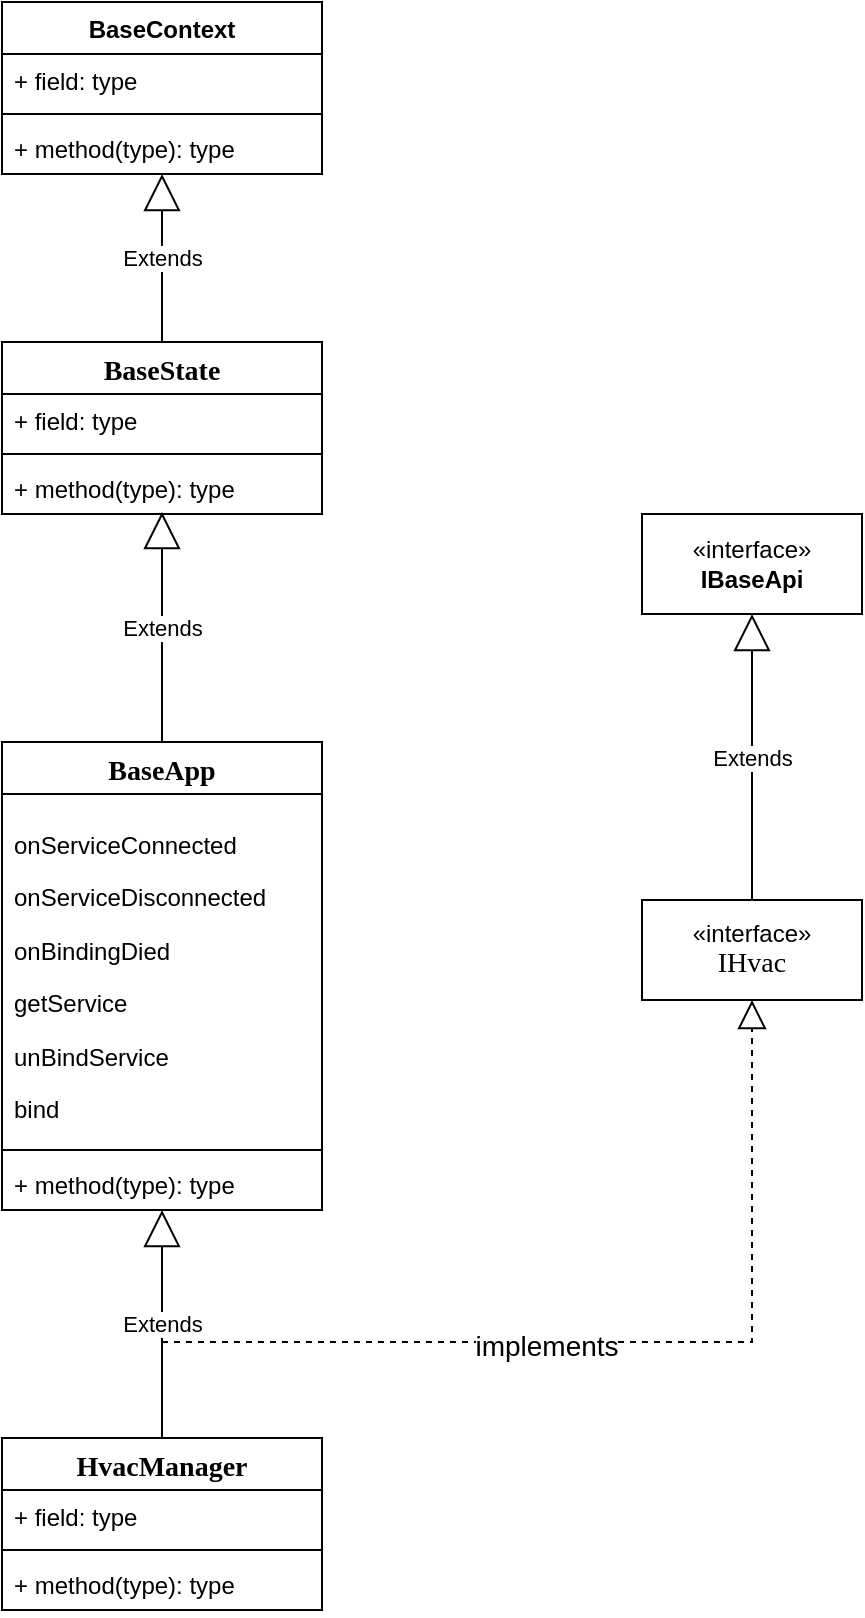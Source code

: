 <mxfile version="24.1.0" type="github">
  <diagram name="Page-1" id="-Qllb_CpZKkKI1zAppgv">
    <mxGraphModel dx="2074" dy="2206" grid="1" gridSize="10" guides="1" tooltips="1" connect="1" arrows="1" fold="1" page="1" pageScale="1" pageWidth="850" pageHeight="1100" math="0" shadow="0">
      <root>
        <mxCell id="0" />
        <mxCell id="1" parent="0" />
        <mxCell id="f-CkhcNsLTVHLY6D5ljz-1" value="&lt;span style=&quot;font-size:10.5pt;mso-bidi-font-size:&lt;br/&gt;11.0pt;font-family:&amp;quot;Calibri&amp;quot;,&amp;quot;sans-serif&amp;quot;;mso-ascii-theme-font:minor-latin;&lt;br/&gt;mso-fareast-font-family:宋体;mso-fareast-theme-font:minor-fareast;mso-hansi-theme-font:&lt;br/&gt;minor-latin;mso-bidi-font-family:&amp;quot;Times New Roman&amp;quot;;mso-bidi-theme-font:minor-bidi;&lt;br/&gt;mso-ansi-language:EN-US;mso-fareast-language:ZH-CN;mso-bidi-language:AR-SA&quot; lang=&quot;EN-US&quot;&gt;BaseApp&lt;/span&gt;" style="swimlane;fontStyle=1;align=center;verticalAlign=top;childLayout=stackLayout;horizontal=1;startSize=26;horizontalStack=0;resizeParent=1;resizeParentMax=0;resizeLast=0;collapsible=1;marginBottom=0;whiteSpace=wrap;html=1;" parent="1" vertex="1">
          <mxGeometry x="240" y="330" width="160" height="234" as="geometry" />
        </mxCell>
        <mxCell id="f-CkhcNsLTVHLY6D5ljz-2" value="&lt;p class=&quot;MsoNormal&quot;&gt;&lt;span style=&quot;background-color: initial;&quot;&gt;onServiceConnected&lt;/span&gt;&lt;br&gt;&lt;/p&gt;&lt;p class=&quot;MsoNormal&quot;&gt;&lt;span lang=&quot;EN-US&quot;&gt;onServiceDisconnected&lt;/span&gt;&lt;/p&gt;&lt;p class=&quot;MsoNormal&quot;&gt;&lt;span lang=&quot;EN-US&quot;&gt;onBindingDied&lt;/span&gt;&lt;/p&gt;&lt;p class=&quot;MsoNormal&quot;&gt;&lt;span lang=&quot;EN-US&quot;&gt;getService&lt;/span&gt;&lt;/p&gt;&lt;p class=&quot;MsoNormal&quot;&gt;&lt;span lang=&quot;EN-US&quot;&gt;unBindService&lt;/span&gt;&lt;/p&gt;&lt;p class=&quot;MsoNormal&quot;&gt;&lt;span lang=&quot;EN-US&quot;&gt;bind&lt;/span&gt;&lt;/p&gt;" style="text;strokeColor=none;fillColor=none;align=left;verticalAlign=top;spacingLeft=4;spacingRight=4;overflow=hidden;rotatable=0;points=[[0,0.5],[1,0.5]];portConstraint=eastwest;whiteSpace=wrap;html=1;" parent="f-CkhcNsLTVHLY6D5ljz-1" vertex="1">
          <mxGeometry y="26" width="160" height="174" as="geometry" />
        </mxCell>
        <mxCell id="f-CkhcNsLTVHLY6D5ljz-3" value="" style="line;strokeWidth=1;fillColor=none;align=left;verticalAlign=middle;spacingTop=-1;spacingLeft=3;spacingRight=3;rotatable=0;labelPosition=right;points=[];portConstraint=eastwest;strokeColor=inherit;" parent="f-CkhcNsLTVHLY6D5ljz-1" vertex="1">
          <mxGeometry y="200" width="160" height="8" as="geometry" />
        </mxCell>
        <mxCell id="f-CkhcNsLTVHLY6D5ljz-4" value="+ method(type): type" style="text;strokeColor=none;fillColor=none;align=left;verticalAlign=top;spacingLeft=4;spacingRight=4;overflow=hidden;rotatable=0;points=[[0,0.5],[1,0.5]];portConstraint=eastwest;whiteSpace=wrap;html=1;" parent="f-CkhcNsLTVHLY6D5ljz-1" vertex="1">
          <mxGeometry y="208" width="160" height="26" as="geometry" />
        </mxCell>
        <mxCell id="f-CkhcNsLTVHLY6D5ljz-5" value="&lt;span style=&quot;font-size:10.5pt;mso-bidi-font-size:&lt;br/&gt;11.0pt;font-family:&amp;quot;Calibri&amp;quot;,&amp;quot;sans-serif&amp;quot;;mso-ascii-theme-font:minor-latin;&lt;br/&gt;mso-fareast-font-family:宋体;mso-fareast-theme-font:minor-fareast;mso-hansi-theme-font:&lt;br/&gt;minor-latin;mso-bidi-font-family:&amp;quot;Times New Roman&amp;quot;;mso-bidi-theme-font:minor-bidi;&lt;br/&gt;mso-ansi-language:EN-US;mso-fareast-language:ZH-CN;mso-bidi-language:AR-SA&quot; lang=&quot;EN-US&quot;&gt;BaseState&lt;/span&gt;" style="swimlane;fontStyle=1;align=center;verticalAlign=top;childLayout=stackLayout;horizontal=1;startSize=26;horizontalStack=0;resizeParent=1;resizeParentMax=0;resizeLast=0;collapsible=1;marginBottom=0;whiteSpace=wrap;html=1;" parent="1" vertex="1">
          <mxGeometry x="240" y="130" width="160" height="86" as="geometry" />
        </mxCell>
        <mxCell id="f-CkhcNsLTVHLY6D5ljz-6" value="+ field: type" style="text;strokeColor=none;fillColor=none;align=left;verticalAlign=top;spacingLeft=4;spacingRight=4;overflow=hidden;rotatable=0;points=[[0,0.5],[1,0.5]];portConstraint=eastwest;whiteSpace=wrap;html=1;" parent="f-CkhcNsLTVHLY6D5ljz-5" vertex="1">
          <mxGeometry y="26" width="160" height="26" as="geometry" />
        </mxCell>
        <mxCell id="f-CkhcNsLTVHLY6D5ljz-7" value="" style="line;strokeWidth=1;fillColor=none;align=left;verticalAlign=middle;spacingTop=-1;spacingLeft=3;spacingRight=3;rotatable=0;labelPosition=right;points=[];portConstraint=eastwest;strokeColor=inherit;" parent="f-CkhcNsLTVHLY6D5ljz-5" vertex="1">
          <mxGeometry y="52" width="160" height="8" as="geometry" />
        </mxCell>
        <mxCell id="f-CkhcNsLTVHLY6D5ljz-8" value="+ method(type): type" style="text;strokeColor=none;fillColor=none;align=left;verticalAlign=top;spacingLeft=4;spacingRight=4;overflow=hidden;rotatable=0;points=[[0,0.5],[1,0.5]];portConstraint=eastwest;whiteSpace=wrap;html=1;" parent="f-CkhcNsLTVHLY6D5ljz-5" vertex="1">
          <mxGeometry y="60" width="160" height="26" as="geometry" />
        </mxCell>
        <mxCell id="f-CkhcNsLTVHLY6D5ljz-10" value="Extends" style="endArrow=block;endSize=16;endFill=0;html=1;rounded=0;exitX=0.5;exitY=0;exitDx=0;exitDy=0;entryX=0.5;entryY=0.962;entryDx=0;entryDy=0;entryPerimeter=0;" parent="1" source="f-CkhcNsLTVHLY6D5ljz-1" target="f-CkhcNsLTVHLY6D5ljz-8" edge="1">
          <mxGeometry width="160" relative="1" as="geometry">
            <mxPoint x="450" y="500" as="sourcePoint" />
            <mxPoint x="320" y="230" as="targetPoint" />
          </mxGeometry>
        </mxCell>
        <mxCell id="f-CkhcNsLTVHLY6D5ljz-11" value="BaseContext" style="swimlane;fontStyle=1;align=center;verticalAlign=top;childLayout=stackLayout;horizontal=1;startSize=26;horizontalStack=0;resizeParent=1;resizeParentMax=0;resizeLast=0;collapsible=1;marginBottom=0;whiteSpace=wrap;html=1;" parent="1" vertex="1">
          <mxGeometry x="240" y="-40" width="160" height="86" as="geometry" />
        </mxCell>
        <mxCell id="f-CkhcNsLTVHLY6D5ljz-12" value="+ field: type" style="text;strokeColor=none;fillColor=none;align=left;verticalAlign=top;spacingLeft=4;spacingRight=4;overflow=hidden;rotatable=0;points=[[0,0.5],[1,0.5]];portConstraint=eastwest;whiteSpace=wrap;html=1;" parent="f-CkhcNsLTVHLY6D5ljz-11" vertex="1">
          <mxGeometry y="26" width="160" height="26" as="geometry" />
        </mxCell>
        <mxCell id="f-CkhcNsLTVHLY6D5ljz-13" value="" style="line;strokeWidth=1;fillColor=none;align=left;verticalAlign=middle;spacingTop=-1;spacingLeft=3;spacingRight=3;rotatable=0;labelPosition=right;points=[];portConstraint=eastwest;strokeColor=inherit;" parent="f-CkhcNsLTVHLY6D5ljz-11" vertex="1">
          <mxGeometry y="52" width="160" height="8" as="geometry" />
        </mxCell>
        <mxCell id="f-CkhcNsLTVHLY6D5ljz-14" value="+ method(type): type" style="text;strokeColor=none;fillColor=none;align=left;verticalAlign=top;spacingLeft=4;spacingRight=4;overflow=hidden;rotatable=0;points=[[0,0.5],[1,0.5]];portConstraint=eastwest;whiteSpace=wrap;html=1;" parent="f-CkhcNsLTVHLY6D5ljz-11" vertex="1">
          <mxGeometry y="60" width="160" height="26" as="geometry" />
        </mxCell>
        <mxCell id="f-CkhcNsLTVHLY6D5ljz-15" value="Extends" style="endArrow=block;endSize=16;endFill=0;html=1;rounded=0;exitX=0.5;exitY=0;exitDx=0;exitDy=0;" parent="1" source="f-CkhcNsLTVHLY6D5ljz-5" target="f-CkhcNsLTVHLY6D5ljz-14" edge="1">
          <mxGeometry width="160" relative="1" as="geometry">
            <mxPoint x="580" y="185" as="sourcePoint" />
            <mxPoint x="580" y="70" as="targetPoint" />
          </mxGeometry>
        </mxCell>
        <mxCell id="f-CkhcNsLTVHLY6D5ljz-16" value="&lt;span style=&quot;font-size:10.5pt;mso-bidi-font-size:&lt;br/&gt;11.0pt;font-family:&amp;quot;Calibri&amp;quot;,&amp;quot;sans-serif&amp;quot;;mso-ascii-theme-font:minor-latin;&lt;br/&gt;mso-fareast-font-family:宋体;mso-fareast-theme-font:minor-fareast;mso-hansi-theme-font:&lt;br/&gt;minor-latin;mso-bidi-font-family:&amp;quot;Times New Roman&amp;quot;;mso-bidi-theme-font:minor-bidi;&lt;br/&gt;mso-ansi-language:EN-US;mso-fareast-language:ZH-CN;mso-bidi-language:AR-SA&quot; lang=&quot;EN-US&quot;&gt;HvacManager&lt;/span&gt;" style="swimlane;fontStyle=1;align=center;verticalAlign=top;childLayout=stackLayout;horizontal=1;startSize=26;horizontalStack=0;resizeParent=1;resizeParentMax=0;resizeLast=0;collapsible=1;marginBottom=0;whiteSpace=wrap;html=1;" parent="1" vertex="1">
          <mxGeometry x="240" y="678" width="160" height="86" as="geometry" />
        </mxCell>
        <mxCell id="f-CkhcNsLTVHLY6D5ljz-17" value="+ field: type" style="text;strokeColor=none;fillColor=none;align=left;verticalAlign=top;spacingLeft=4;spacingRight=4;overflow=hidden;rotatable=0;points=[[0,0.5],[1,0.5]];portConstraint=eastwest;whiteSpace=wrap;html=1;" parent="f-CkhcNsLTVHLY6D5ljz-16" vertex="1">
          <mxGeometry y="26" width="160" height="26" as="geometry" />
        </mxCell>
        <mxCell id="f-CkhcNsLTVHLY6D5ljz-18" value="" style="line;strokeWidth=1;fillColor=none;align=left;verticalAlign=middle;spacingTop=-1;spacingLeft=3;spacingRight=3;rotatable=0;labelPosition=right;points=[];portConstraint=eastwest;strokeColor=inherit;" parent="f-CkhcNsLTVHLY6D5ljz-16" vertex="1">
          <mxGeometry y="52" width="160" height="8" as="geometry" />
        </mxCell>
        <mxCell id="f-CkhcNsLTVHLY6D5ljz-19" value="+ method(type): type" style="text;strokeColor=none;fillColor=none;align=left;verticalAlign=top;spacingLeft=4;spacingRight=4;overflow=hidden;rotatable=0;points=[[0,0.5],[1,0.5]];portConstraint=eastwest;whiteSpace=wrap;html=1;" parent="f-CkhcNsLTVHLY6D5ljz-16" vertex="1">
          <mxGeometry y="60" width="160" height="26" as="geometry" />
        </mxCell>
        <mxCell id="f-CkhcNsLTVHLY6D5ljz-20" value="Extends" style="endArrow=block;endSize=16;endFill=0;html=1;rounded=0;exitX=0.5;exitY=0;exitDx=0;exitDy=0;" parent="1" source="f-CkhcNsLTVHLY6D5ljz-16" target="f-CkhcNsLTVHLY6D5ljz-4" edge="1">
          <mxGeometry width="160" relative="1" as="geometry">
            <mxPoint x="610" y="534" as="sourcePoint" />
            <mxPoint x="610" y="450" as="targetPoint" />
          </mxGeometry>
        </mxCell>
        <mxCell id="f-CkhcNsLTVHLY6D5ljz-22" value="«interface»&lt;br&gt;&lt;span style=&quot;font-size:10.5pt;mso-bidi-font-size:&lt;br/&gt;11.0pt;font-family:&amp;quot;Calibri&amp;quot;,&amp;quot;sans-serif&amp;quot;;mso-ascii-theme-font:minor-latin;&lt;br/&gt;mso-fareast-font-family:宋体;mso-fareast-theme-font:minor-fareast;mso-hansi-theme-font:&lt;br/&gt;minor-latin;mso-bidi-font-family:&amp;quot;Times New Roman&amp;quot;;mso-bidi-theme-font:minor-bidi;&lt;br/&gt;mso-ansi-language:EN-US;mso-fareast-language:ZH-CN;mso-bidi-language:AR-SA&quot; lang=&quot;EN-US&quot;&gt;IHvac&lt;/span&gt;" style="html=1;whiteSpace=wrap;" parent="1" vertex="1">
          <mxGeometry x="560" y="409" width="110" height="50" as="geometry" />
        </mxCell>
        <mxCell id="f-CkhcNsLTVHLY6D5ljz-23" value="" style="endArrow=block;dashed=1;endFill=0;endSize=12;html=1;rounded=0;exitX=0.5;exitY=0;exitDx=0;exitDy=0;entryX=0.5;entryY=1;entryDx=0;entryDy=0;edgeStyle=orthogonalEdgeStyle;" parent="1" source="f-CkhcNsLTVHLY6D5ljz-16" target="f-CkhcNsLTVHLY6D5ljz-22" edge="1">
          <mxGeometry width="160" relative="1" as="geometry">
            <mxPoint x="520" y="570" as="sourcePoint" />
            <mxPoint x="680" y="570" as="targetPoint" />
            <Array as="points">
              <mxPoint x="320" y="630" />
              <mxPoint x="615" y="630" />
            </Array>
          </mxGeometry>
        </mxCell>
        <mxCell id="f-CkhcNsLTVHLY6D5ljz-24" value="&lt;font style=&quot;font-size: 14px;&quot;&gt;implements&lt;/font&gt;" style="edgeLabel;html=1;align=center;verticalAlign=middle;resizable=0;points=[];" parent="f-CkhcNsLTVHLY6D5ljz-23" vertex="1" connectable="0">
          <mxGeometry x="-0.068" y="-2" relative="1" as="geometry">
            <mxPoint as="offset" />
          </mxGeometry>
        </mxCell>
        <mxCell id="GJTk5yh9ha5H3XFf1cRf-1" value="«interface»&lt;br&gt;&lt;b&gt;IBaseApi&lt;/b&gt;" style="html=1;whiteSpace=wrap;" vertex="1" parent="1">
          <mxGeometry x="560" y="216" width="110" height="50" as="geometry" />
        </mxCell>
        <mxCell id="GJTk5yh9ha5H3XFf1cRf-2" value="Extends" style="endArrow=block;endSize=16;endFill=0;html=1;rounded=0;exitX=0.5;exitY=0;exitDx=0;exitDy=0;" edge="1" parent="1" source="f-CkhcNsLTVHLY6D5ljz-22" target="GJTk5yh9ha5H3XFf1cRf-1">
          <mxGeometry width="160" relative="1" as="geometry">
            <mxPoint x="363" y="340" as="sourcePoint" />
            <mxPoint x="363" y="225" as="targetPoint" />
          </mxGeometry>
        </mxCell>
      </root>
    </mxGraphModel>
  </diagram>
</mxfile>
